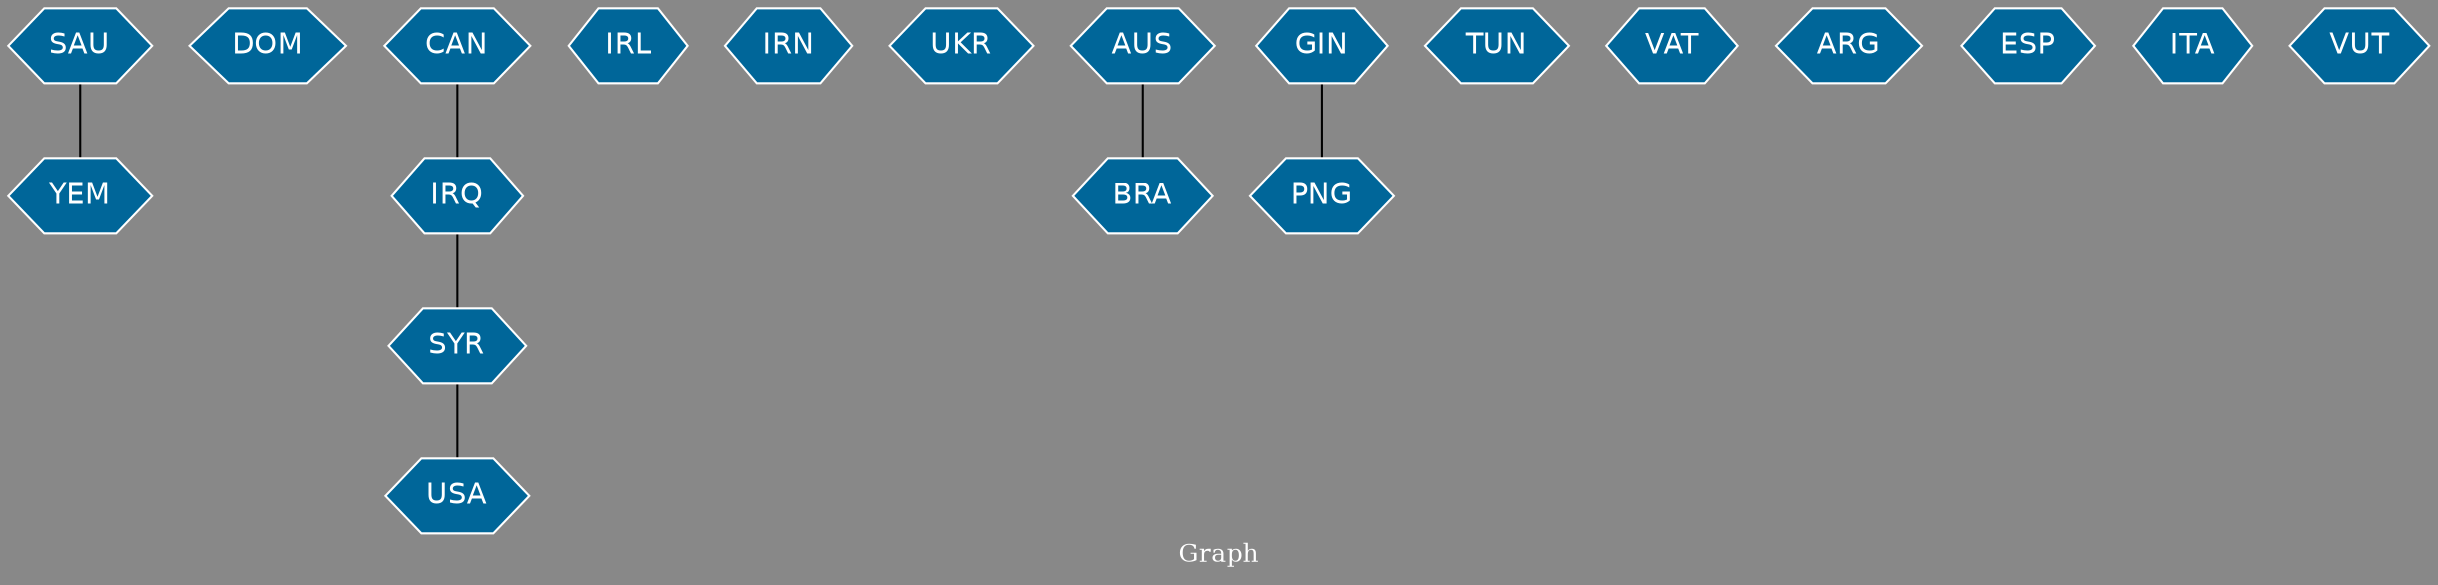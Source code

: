 // Countries together in item graph
graph {
	graph [bgcolor="#888888" fontcolor=white fontsize=12 label="Graph" outputorder=edgesfirst overlap=prism]
	node [color=white fillcolor="#006699" fontcolor=white fontname=Helvetica shape=hexagon style=filled]
	edge [arrowhead=open color=black fontcolor=white fontname=Courier fontsize=12]
		YEM [label=YEM]
		SAU [label=SAU]
		DOM [label=DOM]
		CAN [label=CAN]
		IRL [label=IRL]
		IRN [label=IRN]
		IRQ [label=IRQ]
		USA [label=USA]
		UKR [label=UKR]
		AUS [label=AUS]
		SYR [label=SYR]
		GIN [label=GIN]
		PNG [label=PNG]
		TUN [label=TUN]
		VAT [label=VAT]
		ARG [label=ARG]
		BRA [label=BRA]
		ESP [label=ESP]
		ITA [label=ITA]
		VUT [label=VUT]
			SYR -- USA [weight=2]
			CAN -- IRQ [weight=4]
			IRQ -- SYR [weight=1]
			GIN -- PNG [weight=2]
			SAU -- YEM [weight=1]
			AUS -- BRA [weight=1]
}